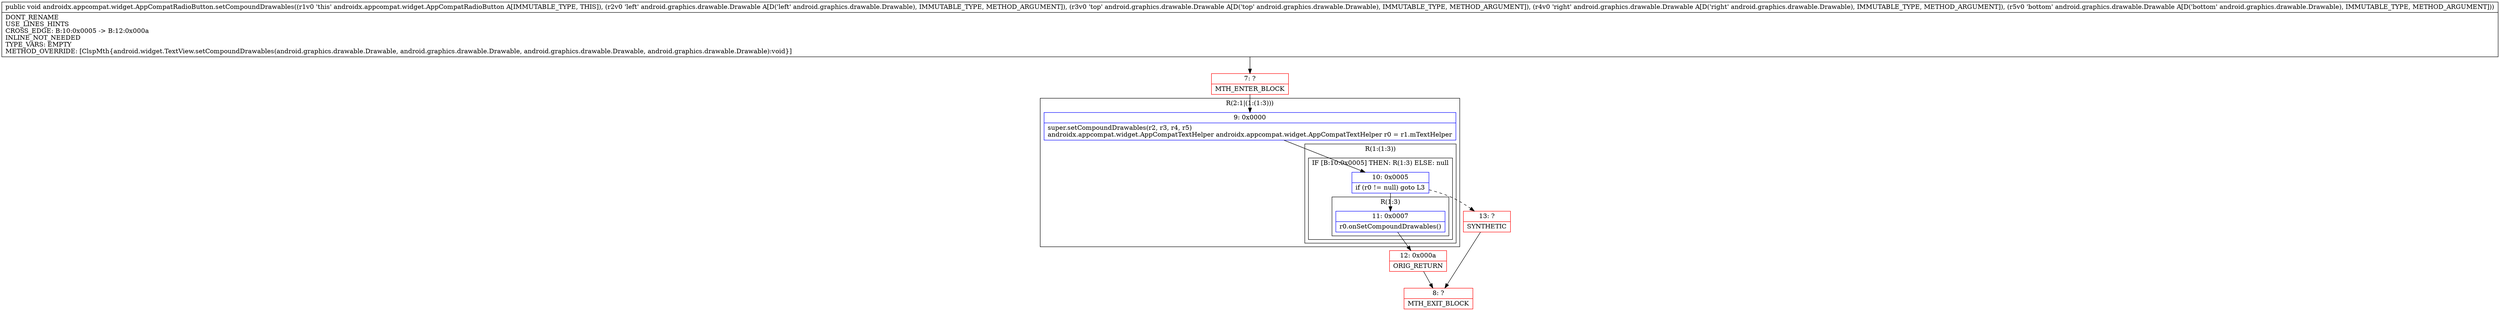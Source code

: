 digraph "CFG forandroidx.appcompat.widget.AppCompatRadioButton.setCompoundDrawables(Landroid\/graphics\/drawable\/Drawable;Landroid\/graphics\/drawable\/Drawable;Landroid\/graphics\/drawable\/Drawable;Landroid\/graphics\/drawable\/Drawable;)V" {
subgraph cluster_Region_1637807877 {
label = "R(2:1|(1:(1:3)))";
node [shape=record,color=blue];
Node_9 [shape=record,label="{9\:\ 0x0000|super.setCompoundDrawables(r2, r3, r4, r5)\landroidx.appcompat.widget.AppCompatTextHelper androidx.appcompat.widget.AppCompatTextHelper r0 = r1.mTextHelper\l}"];
subgraph cluster_Region_73285563 {
label = "R(1:(1:3))";
node [shape=record,color=blue];
subgraph cluster_IfRegion_1996151080 {
label = "IF [B:10:0x0005] THEN: R(1:3) ELSE: null";
node [shape=record,color=blue];
Node_10 [shape=record,label="{10\:\ 0x0005|if (r0 != null) goto L3\l}"];
subgraph cluster_Region_134082068 {
label = "R(1:3)";
node [shape=record,color=blue];
Node_11 [shape=record,label="{11\:\ 0x0007|r0.onSetCompoundDrawables()\l}"];
}
}
}
}
Node_7 [shape=record,color=red,label="{7\:\ ?|MTH_ENTER_BLOCK\l}"];
Node_12 [shape=record,color=red,label="{12\:\ 0x000a|ORIG_RETURN\l}"];
Node_8 [shape=record,color=red,label="{8\:\ ?|MTH_EXIT_BLOCK\l}"];
Node_13 [shape=record,color=red,label="{13\:\ ?|SYNTHETIC\l}"];
MethodNode[shape=record,label="{public void androidx.appcompat.widget.AppCompatRadioButton.setCompoundDrawables((r1v0 'this' androidx.appcompat.widget.AppCompatRadioButton A[IMMUTABLE_TYPE, THIS]), (r2v0 'left' android.graphics.drawable.Drawable A[D('left' android.graphics.drawable.Drawable), IMMUTABLE_TYPE, METHOD_ARGUMENT]), (r3v0 'top' android.graphics.drawable.Drawable A[D('top' android.graphics.drawable.Drawable), IMMUTABLE_TYPE, METHOD_ARGUMENT]), (r4v0 'right' android.graphics.drawable.Drawable A[D('right' android.graphics.drawable.Drawable), IMMUTABLE_TYPE, METHOD_ARGUMENT]), (r5v0 'bottom' android.graphics.drawable.Drawable A[D('bottom' android.graphics.drawable.Drawable), IMMUTABLE_TYPE, METHOD_ARGUMENT]))  | DONT_RENAME\lUSE_LINES_HINTS\lCROSS_EDGE: B:10:0x0005 \-\> B:12:0x000a\lINLINE_NOT_NEEDED\lTYPE_VARS: EMPTY\lMETHOD_OVERRIDE: [ClspMth\{android.widget.TextView.setCompoundDrawables(android.graphics.drawable.Drawable, android.graphics.drawable.Drawable, android.graphics.drawable.Drawable, android.graphics.drawable.Drawable):void\}]\l}"];
MethodNode -> Node_7;Node_9 -> Node_10;
Node_10 -> Node_11;
Node_10 -> Node_13[style=dashed];
Node_11 -> Node_12;
Node_7 -> Node_9;
Node_12 -> Node_8;
Node_13 -> Node_8;
}

